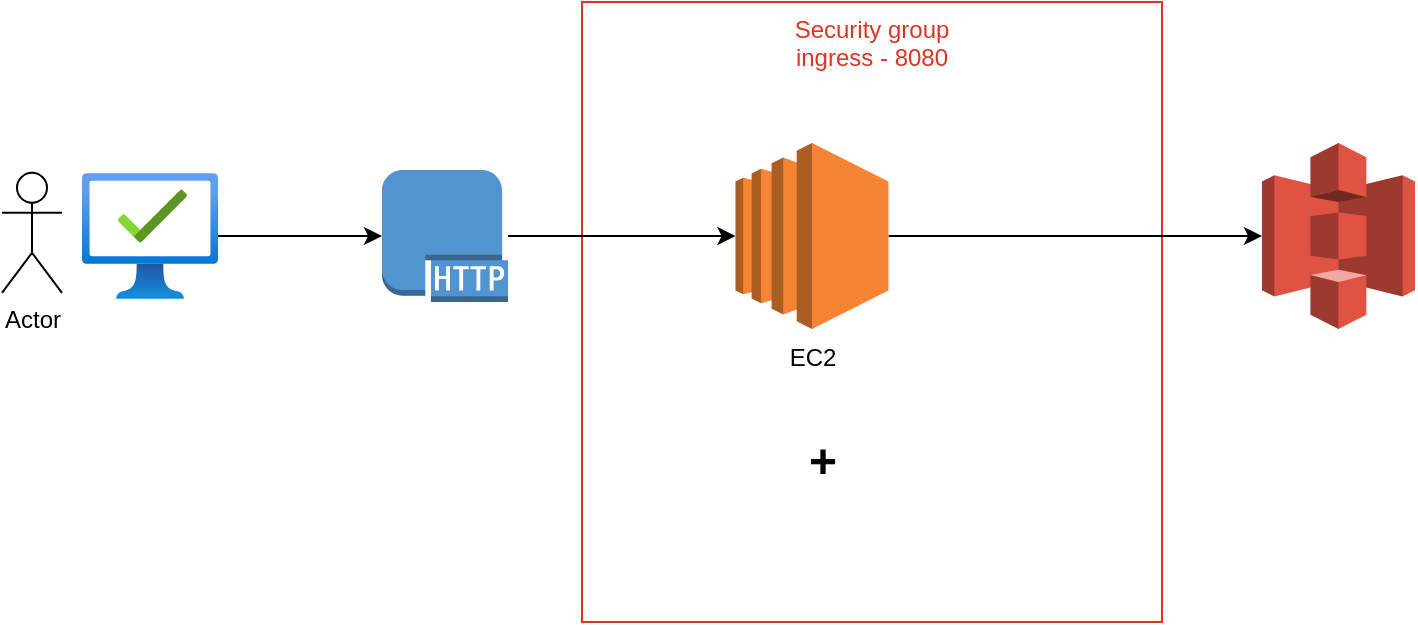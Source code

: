 <mxfile version="21.8.0" type="github">
  <diagram name="Page-1" id="tBKqJ0GVF9nW1sbdtoOr">
    <mxGraphModel dx="954" dy="539" grid="1" gridSize="10" guides="1" tooltips="1" connect="1" arrows="1" fold="1" page="1" pageScale="1" pageWidth="850" pageHeight="1100" math="0" shadow="0">
      <root>
        <mxCell id="0" />
        <mxCell id="1" parent="0" />
        <mxCell id="domNFbstdN9AaimZ1EG0-2" value="Security group&lt;br&gt;ingress - 8080" style="fillColor=none;strokeColor=#DD3522;verticalAlign=top;fontStyle=0;fontColor=#DD3522;whiteSpace=wrap;html=1;" vertex="1" parent="1">
          <mxGeometry x="360" y="100" width="290" height="310" as="geometry" />
        </mxCell>
        <mxCell id="domNFbstdN9AaimZ1EG0-15" value="" style="edgeStyle=orthogonalEdgeStyle;rounded=0;orthogonalLoop=1;jettySize=auto;html=1;" edge="1" parent="1" source="domNFbstdN9AaimZ1EG0-1" target="domNFbstdN9AaimZ1EG0-8">
          <mxGeometry relative="1" as="geometry" />
        </mxCell>
        <mxCell id="domNFbstdN9AaimZ1EG0-1" value="EC2" style="outlineConnect=0;dashed=0;verticalLabelPosition=bottom;verticalAlign=top;align=center;html=1;shape=mxgraph.aws3.ec2;fillColor=#F58534;gradientColor=none;" vertex="1" parent="1">
          <mxGeometry x="436.75" y="170.5" width="76.5" height="93" as="geometry" />
        </mxCell>
        <mxCell id="domNFbstdN9AaimZ1EG0-14" value="" style="edgeStyle=orthogonalEdgeStyle;rounded=0;orthogonalLoop=1;jettySize=auto;html=1;" edge="1" parent="1" source="domNFbstdN9AaimZ1EG0-3" target="domNFbstdN9AaimZ1EG0-1">
          <mxGeometry relative="1" as="geometry" />
        </mxCell>
        <mxCell id="domNFbstdN9AaimZ1EG0-3" value="" style="outlineConnect=0;dashed=0;verticalLabelPosition=bottom;verticalAlign=top;align=center;html=1;shape=mxgraph.aws3.http_protocol;fillColor=#5294CF;gradientColor=none;" vertex="1" parent="1">
          <mxGeometry x="260" y="184" width="63" height="66" as="geometry" />
        </mxCell>
        <mxCell id="domNFbstdN9AaimZ1EG0-6" value="Actor" style="shape=umlActor;verticalLabelPosition=bottom;verticalAlign=top;html=1;outlineConnect=0;" vertex="1" parent="1">
          <mxGeometry x="70" y="185.4" width="30" height="60" as="geometry" />
        </mxCell>
        <mxCell id="domNFbstdN9AaimZ1EG0-13" value="" style="edgeStyle=orthogonalEdgeStyle;rounded=0;orthogonalLoop=1;jettySize=auto;html=1;" edge="1" parent="1" source="domNFbstdN9AaimZ1EG0-7" target="domNFbstdN9AaimZ1EG0-3">
          <mxGeometry relative="1" as="geometry" />
        </mxCell>
        <mxCell id="domNFbstdN9AaimZ1EG0-7" value="" style="image;aspect=fixed;html=1;points=[];align=center;fontSize=12;image=img/lib/azure2/management_governance/Managed_Desktop.svg;" vertex="1" parent="1">
          <mxGeometry x="110" y="185.4" width="68" height="63.2" as="geometry" />
        </mxCell>
        <mxCell id="domNFbstdN9AaimZ1EG0-8" value="" style="outlineConnect=0;dashed=0;verticalLabelPosition=bottom;verticalAlign=top;align=center;html=1;shape=mxgraph.aws3.s3;fillColor=#E05243;gradientColor=none;" vertex="1" parent="1">
          <mxGeometry x="700" y="170.5" width="76.5" height="93" as="geometry" />
        </mxCell>
        <mxCell id="domNFbstdN9AaimZ1EG0-9" value="" style="shape=image;verticalLabelPosition=bottom;labelBackgroundColor=default;verticalAlign=top;aspect=fixed;imageAspect=0;image=https://static.javatpoint.com/tutorial/flask/images/flask-tutorial.png;" vertex="1" parent="1">
          <mxGeometry x="490.49" y="310" width="40" height="40" as="geometry" />
        </mxCell>
        <mxCell id="domNFbstdN9AaimZ1EG0-10" value="" style="shape=image;verticalLabelPosition=bottom;labelBackgroundColor=default;verticalAlign=top;aspect=fixed;imageAspect=0;image=https://upload.wikimedia.org/wikipedia/commons/thumb/c/c3/Python-logo-notext.svg/121px-Python-logo-notext.svg.png;" vertex="1" parent="1">
          <mxGeometry x="425" y="310" width="45.49" height="50" as="geometry" />
        </mxCell>
        <mxCell id="domNFbstdN9AaimZ1EG0-11" value="+" style="text;strokeColor=none;fillColor=none;html=1;fontSize=24;fontStyle=1;verticalAlign=middle;align=center;" vertex="1" parent="1">
          <mxGeometry x="470.49" y="310" width="20" height="40" as="geometry" />
        </mxCell>
      </root>
    </mxGraphModel>
  </diagram>
</mxfile>
